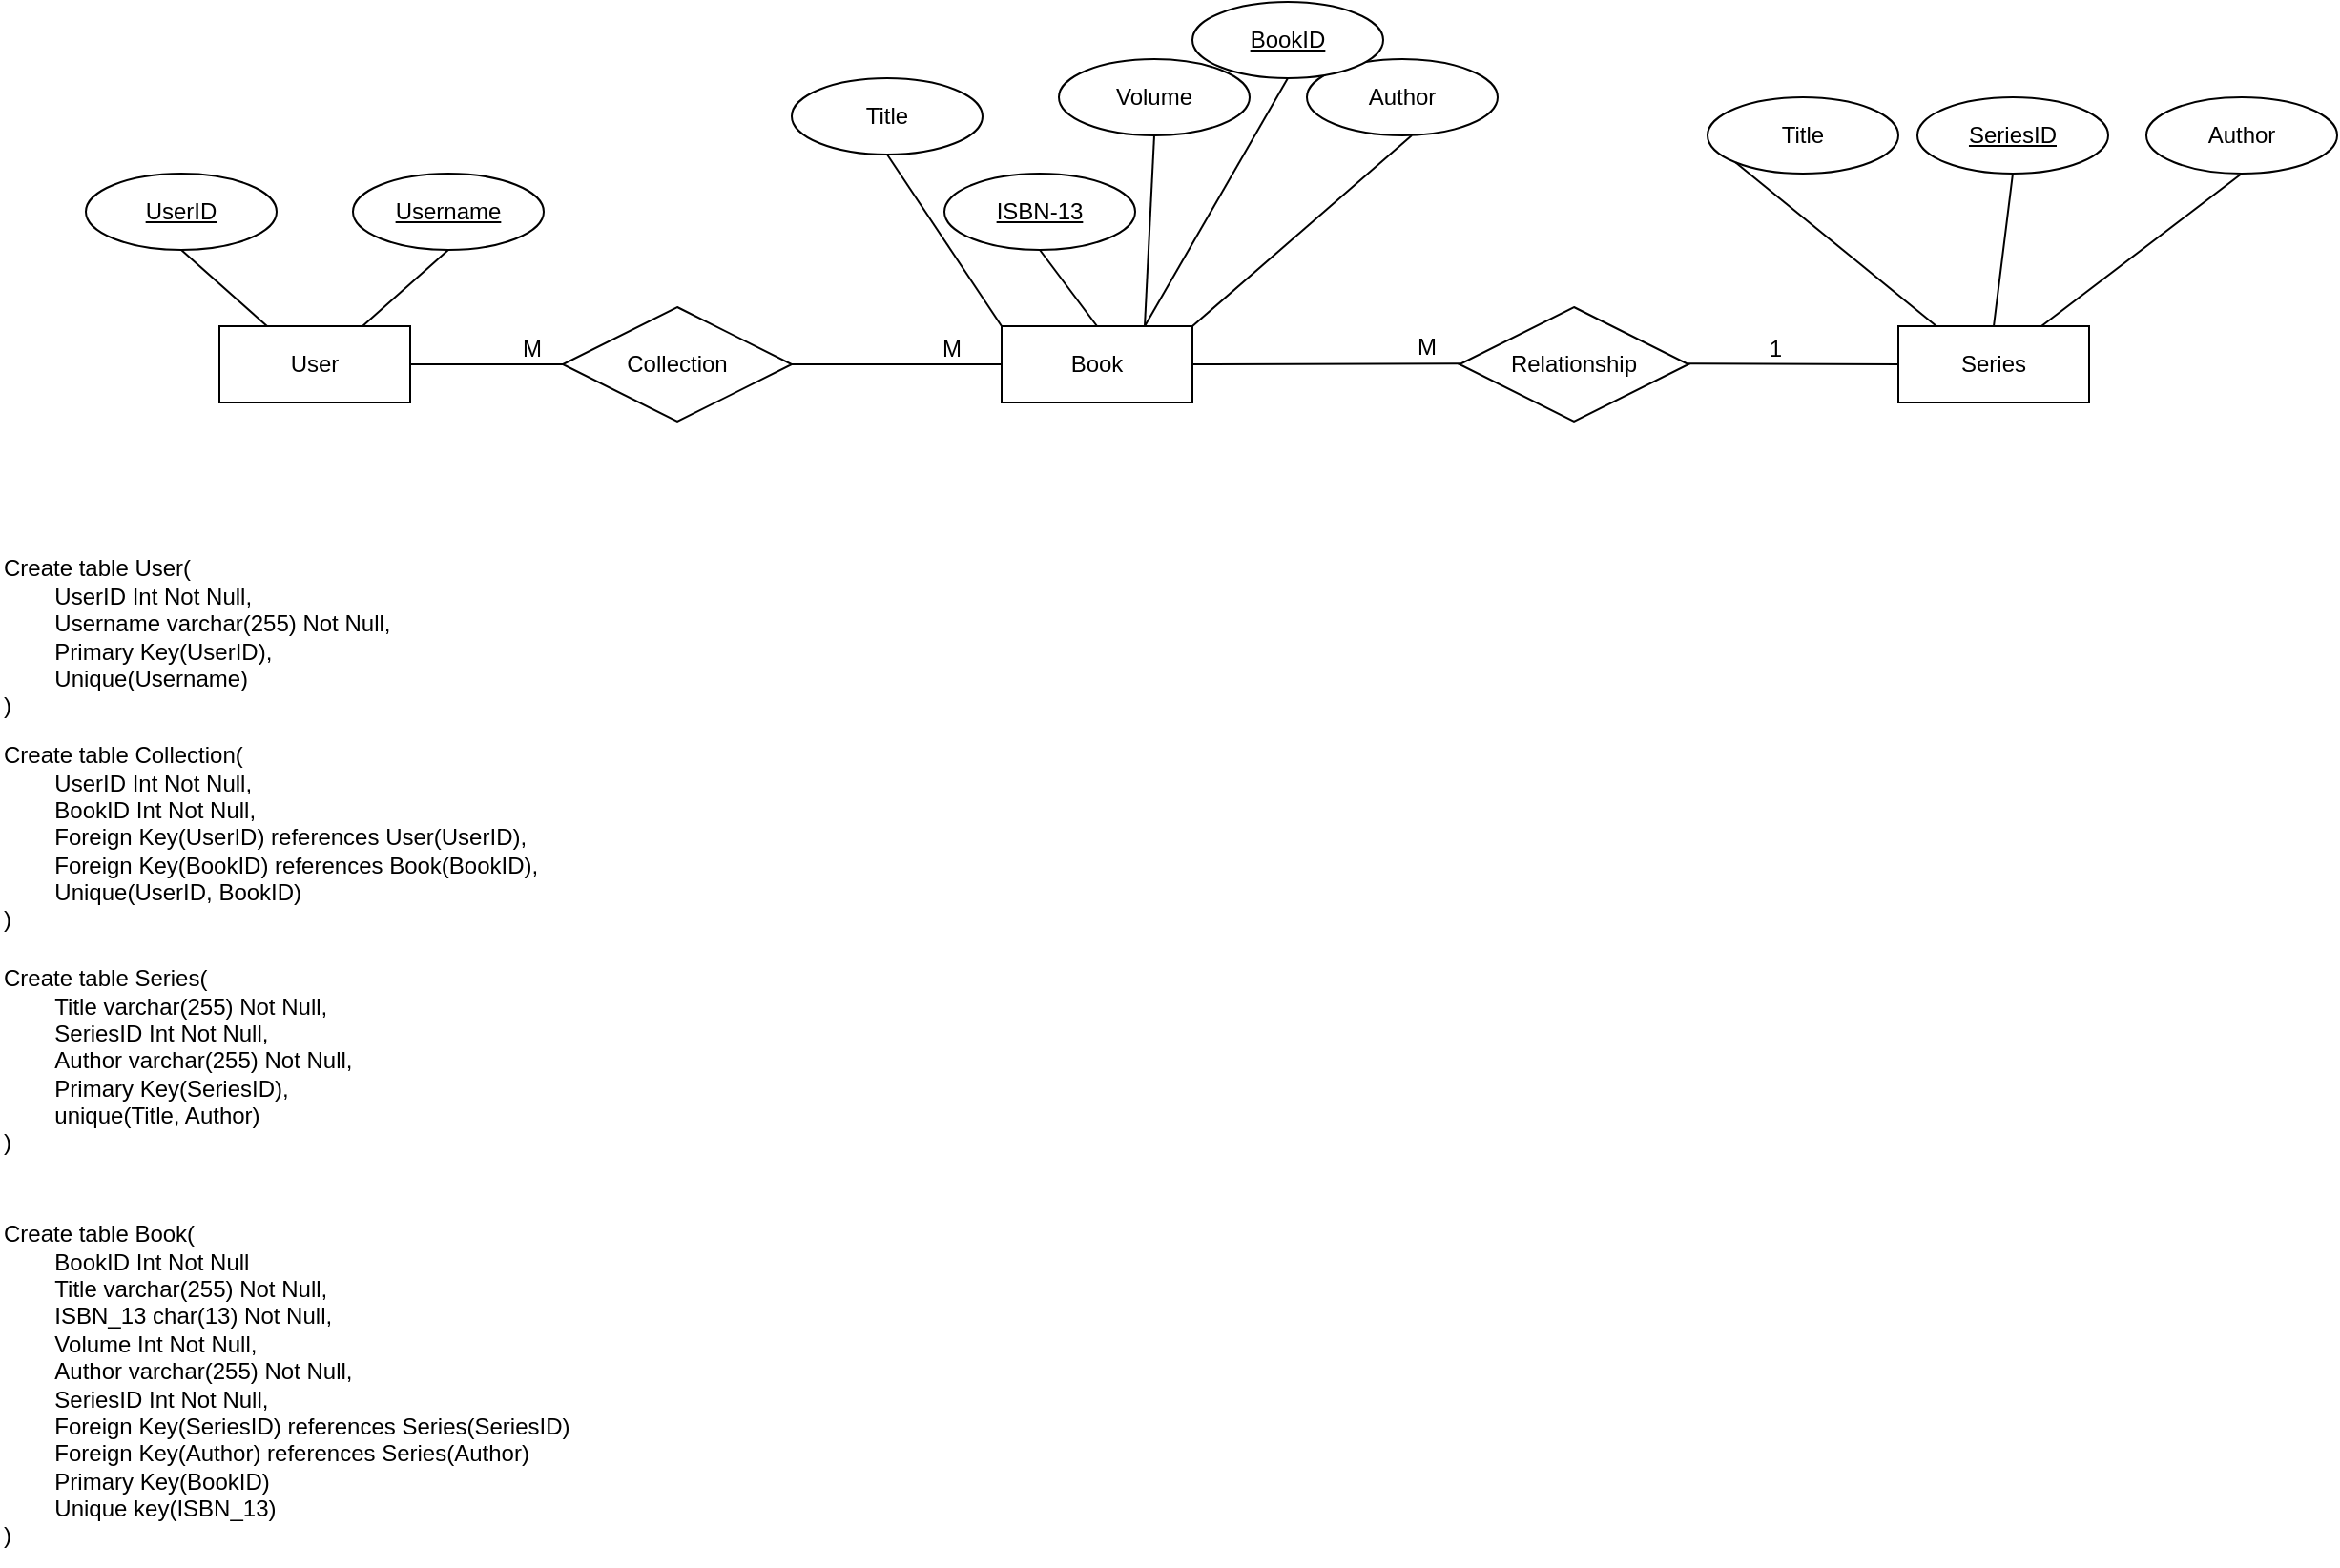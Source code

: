 <mxfile version="24.9.0">
  <diagram name="Page-1" id="CsN2DtvMr3goEj1-GDi9">
    <mxGraphModel dx="2157" dy="866" grid="1" gridSize="10" guides="1" tooltips="1" connect="1" arrows="1" fold="1" page="1" pageScale="1" pageWidth="850" pageHeight="1100" math="0" shadow="0">
      <root>
        <mxCell id="0" />
        <mxCell id="1" parent="0" />
        <mxCell id="HtQSewwXfFbixGyJDhGC-1" value="Book" style="whiteSpace=wrap;html=1;align=center;" vertex="1" parent="1">
          <mxGeometry x="150" y="170" width="100" height="40" as="geometry" />
        </mxCell>
        <mxCell id="HtQSewwXfFbixGyJDhGC-2" value="Series" style="whiteSpace=wrap;html=1;align=center;" vertex="1" parent="1">
          <mxGeometry x="620" y="170" width="100" height="40" as="geometry" />
        </mxCell>
        <mxCell id="HtQSewwXfFbixGyJDhGC-3" value="Title" style="ellipse;whiteSpace=wrap;html=1;align=center;" vertex="1" parent="1">
          <mxGeometry x="40" y="40" width="100" height="40" as="geometry" />
        </mxCell>
        <mxCell id="HtQSewwXfFbixGyJDhGC-5" value="Author" style="ellipse;whiteSpace=wrap;html=1;align=center;" vertex="1" parent="1">
          <mxGeometry x="750" y="50" width="100" height="40" as="geometry" />
        </mxCell>
        <mxCell id="HtQSewwXfFbixGyJDhGC-6" value="" style="endArrow=none;html=1;rounded=0;exitX=0.5;exitY=1;exitDx=0;exitDy=0;entryX=0;entryY=0;entryDx=0;entryDy=0;" edge="1" parent="1" source="HtQSewwXfFbixGyJDhGC-3" target="HtQSewwXfFbixGyJDhGC-1">
          <mxGeometry relative="1" as="geometry">
            <mxPoint x="60" y="290" as="sourcePoint" />
            <mxPoint x="220" y="290" as="targetPoint" />
          </mxGeometry>
        </mxCell>
        <mxCell id="HtQSewwXfFbixGyJDhGC-8" value="" style="endArrow=none;html=1;rounded=0;exitX=0.5;exitY=1;exitDx=0;exitDy=0;entryX=0.5;entryY=0;entryDx=0;entryDy=0;" edge="1" parent="1" source="HtQSewwXfFbixGyJDhGC-9" target="HtQSewwXfFbixGyJDhGC-1">
          <mxGeometry relative="1" as="geometry">
            <mxPoint x="200" y="280" as="sourcePoint" />
            <mxPoint x="360" y="280" as="targetPoint" />
          </mxGeometry>
        </mxCell>
        <mxCell id="HtQSewwXfFbixGyJDhGC-9" value="ISBN-13" style="ellipse;whiteSpace=wrap;html=1;align=center;fontStyle=4;" vertex="1" parent="1">
          <mxGeometry x="120" y="90" width="100" height="40" as="geometry" />
        </mxCell>
        <mxCell id="HtQSewwXfFbixGyJDhGC-10" value="" style="endArrow=none;html=1;rounded=0;exitX=0.5;exitY=1;exitDx=0;exitDy=0;entryX=0.75;entryY=0;entryDx=0;entryDy=0;" edge="1" parent="1" source="HtQSewwXfFbixGyJDhGC-5" target="HtQSewwXfFbixGyJDhGC-2">
          <mxGeometry relative="1" as="geometry">
            <mxPoint x="60" y="140" as="sourcePoint" />
            <mxPoint x="130" y="170" as="targetPoint" />
          </mxGeometry>
        </mxCell>
        <mxCell id="HtQSewwXfFbixGyJDhGC-11" value="Relationship" style="shape=rhombus;perimeter=rhombusPerimeter;whiteSpace=wrap;html=1;align=center;" vertex="1" parent="1">
          <mxGeometry x="390" y="160" width="120" height="60" as="geometry" />
        </mxCell>
        <mxCell id="HtQSewwXfFbixGyJDhGC-12" value="Title" style="ellipse;whiteSpace=wrap;html=1;align=center;" vertex="1" parent="1">
          <mxGeometry x="520" y="50" width="100" height="40" as="geometry" />
        </mxCell>
        <mxCell id="HtQSewwXfFbixGyJDhGC-13" value="" style="endArrow=none;html=1;rounded=0;exitX=0;exitY=1;exitDx=0;exitDy=0;entryX=0.2;entryY=0;entryDx=0;entryDy=0;entryPerimeter=0;" edge="1" parent="1" source="HtQSewwXfFbixGyJDhGC-12" target="HtQSewwXfFbixGyJDhGC-2">
          <mxGeometry relative="1" as="geometry">
            <mxPoint x="570" y="210" as="sourcePoint" />
            <mxPoint x="640" y="240" as="targetPoint" />
          </mxGeometry>
        </mxCell>
        <mxCell id="HtQSewwXfFbixGyJDhGC-14" value="Volume" style="ellipse;whiteSpace=wrap;html=1;align=center;" vertex="1" parent="1">
          <mxGeometry x="180" y="30" width="100" height="40" as="geometry" />
        </mxCell>
        <mxCell id="HtQSewwXfFbixGyJDhGC-15" value="" style="endArrow=none;html=1;rounded=0;exitX=0.5;exitY=1;exitDx=0;exitDy=0;entryX=0.75;entryY=0;entryDx=0;entryDy=0;" edge="1" parent="1" source="HtQSewwXfFbixGyJDhGC-14" target="HtQSewwXfFbixGyJDhGC-1">
          <mxGeometry relative="1" as="geometry">
            <mxPoint x="300" y="140" as="sourcePoint" />
            <mxPoint x="230" y="170" as="targetPoint" />
          </mxGeometry>
        </mxCell>
        <mxCell id="HtQSewwXfFbixGyJDhGC-16" value="&lt;u&gt;SeriesID&lt;/u&gt;" style="ellipse;whiteSpace=wrap;html=1;align=center;" vertex="1" parent="1">
          <mxGeometry x="630" y="50" width="100" height="40" as="geometry" />
        </mxCell>
        <mxCell id="HtQSewwXfFbixGyJDhGC-17" value="" style="endArrow=none;html=1;rounded=0;exitX=0.5;exitY=1;exitDx=0;exitDy=0;entryX=0.5;entryY=0;entryDx=0;entryDy=0;" edge="1" parent="1" source="HtQSewwXfFbixGyJDhGC-16" target="HtQSewwXfFbixGyJDhGC-2">
          <mxGeometry relative="1" as="geometry">
            <mxPoint x="545" y="214" as="sourcePoint" />
            <mxPoint x="590" y="250" as="targetPoint" />
          </mxGeometry>
        </mxCell>
        <mxCell id="HtQSewwXfFbixGyJDhGC-18" value="User" style="whiteSpace=wrap;html=1;align=center;" vertex="1" parent="1">
          <mxGeometry x="-260" y="170" width="100" height="40" as="geometry" />
        </mxCell>
        <mxCell id="HtQSewwXfFbixGyJDhGC-19" value="UserID" style="ellipse;whiteSpace=wrap;html=1;align=center;fontStyle=4;" vertex="1" parent="1">
          <mxGeometry x="-330" y="90" width="100" height="40" as="geometry" />
        </mxCell>
        <mxCell id="HtQSewwXfFbixGyJDhGC-21" value="&lt;u&gt;Username&lt;/u&gt;" style="ellipse;whiteSpace=wrap;html=1;align=center;" vertex="1" parent="1">
          <mxGeometry x="-190" y="90" width="100" height="40" as="geometry" />
        </mxCell>
        <mxCell id="HtQSewwXfFbixGyJDhGC-23" value="" style="endArrow=none;html=1;rounded=0;exitX=0.5;exitY=1;exitDx=0;exitDy=0;entryX=0.25;entryY=0;entryDx=0;entryDy=0;" edge="1" parent="1" source="HtQSewwXfFbixGyJDhGC-19" target="HtQSewwXfFbixGyJDhGC-18">
          <mxGeometry relative="1" as="geometry">
            <mxPoint x="70" y="480" as="sourcePoint" />
            <mxPoint x="35" y="570" as="targetPoint" />
          </mxGeometry>
        </mxCell>
        <mxCell id="HtQSewwXfFbixGyJDhGC-24" value="" style="endArrow=none;html=1;rounded=0;exitX=0.5;exitY=1;exitDx=0;exitDy=0;entryX=0.75;entryY=0;entryDx=0;entryDy=0;" edge="1" parent="1" source="HtQSewwXfFbixGyJDhGC-21" target="HtQSewwXfFbixGyJDhGC-18">
          <mxGeometry relative="1" as="geometry">
            <mxPoint x="80" y="490" as="sourcePoint" />
            <mxPoint x="110" y="530" as="targetPoint" />
          </mxGeometry>
        </mxCell>
        <mxCell id="HtQSewwXfFbixGyJDhGC-27" value="" style="endArrow=none;html=1;rounded=0;" edge="1" parent="1">
          <mxGeometry relative="1" as="geometry">
            <mxPoint x="510" y="189.62" as="sourcePoint" />
            <mxPoint x="560" y="190" as="targetPoint" />
            <Array as="points">
              <mxPoint x="620" y="190" />
            </Array>
          </mxGeometry>
        </mxCell>
        <mxCell id="HtQSewwXfFbixGyJDhGC-28" value="1" style="resizable=0;html=1;whiteSpace=wrap;align=right;verticalAlign=bottom;" connectable="0" vertex="1" parent="HtQSewwXfFbixGyJDhGC-27">
          <mxGeometry x="1" relative="1" as="geometry" />
        </mxCell>
        <mxCell id="HtQSewwXfFbixGyJDhGC-29" value="" style="endArrow=none;html=1;rounded=0;exitX=1;exitY=0.5;exitDx=0;exitDy=0;entryX=0;entryY=0.5;entryDx=0;entryDy=0;" edge="1" parent="1" source="HtQSewwXfFbixGyJDhGC-1">
          <mxGeometry relative="1" as="geometry">
            <mxPoint x="280" y="189.62" as="sourcePoint" />
            <mxPoint x="390" y="189.62" as="targetPoint" />
          </mxGeometry>
        </mxCell>
        <mxCell id="HtQSewwXfFbixGyJDhGC-30" value="M" style="resizable=0;html=1;whiteSpace=wrap;align=right;verticalAlign=bottom;" connectable="0" vertex="1" parent="HtQSewwXfFbixGyJDhGC-29">
          <mxGeometry x="1" relative="1" as="geometry">
            <mxPoint x="-10" as="offset" />
          </mxGeometry>
        </mxCell>
        <mxCell id="HtQSewwXfFbixGyJDhGC-34" value="" style="endArrow=none;html=1;rounded=0;exitX=1;exitY=0.5;exitDx=0;exitDy=0;entryX=0;entryY=0.5;entryDx=0;entryDy=0;" edge="1" parent="1" source="HtQSewwXfFbixGyJDhGC-36" target="HtQSewwXfFbixGyJDhGC-1">
          <mxGeometry relative="1" as="geometry">
            <mxPoint x="240" y="300" as="sourcePoint" />
            <mxPoint x="335" y="300" as="targetPoint" />
          </mxGeometry>
        </mxCell>
        <mxCell id="HtQSewwXfFbixGyJDhGC-35" value="M" style="resizable=0;html=1;whiteSpace=wrap;align=right;verticalAlign=bottom;" connectable="0" vertex="1" parent="HtQSewwXfFbixGyJDhGC-34">
          <mxGeometry x="1" relative="1" as="geometry">
            <mxPoint x="-20" as="offset" />
          </mxGeometry>
        </mxCell>
        <mxCell id="HtQSewwXfFbixGyJDhGC-36" value="Collection" style="shape=rhombus;perimeter=rhombusPerimeter;whiteSpace=wrap;html=1;align=center;" vertex="1" parent="1">
          <mxGeometry x="-80" y="160" width="120" height="60" as="geometry" />
        </mxCell>
        <mxCell id="HtQSewwXfFbixGyJDhGC-38" value="" style="endArrow=none;html=1;rounded=0;entryX=0;entryY=0.5;entryDx=0;entryDy=0;exitX=1;exitY=0.5;exitDx=0;exitDy=0;" edge="1" parent="1" source="HtQSewwXfFbixGyJDhGC-18" target="HtQSewwXfFbixGyJDhGC-36">
          <mxGeometry relative="1" as="geometry">
            <mxPoint x="209.62" y="440" as="sourcePoint" />
            <mxPoint x="209.62" y="390" as="targetPoint" />
          </mxGeometry>
        </mxCell>
        <mxCell id="HtQSewwXfFbixGyJDhGC-39" value="M" style="resizable=0;html=1;whiteSpace=wrap;align=right;verticalAlign=bottom;" connectable="0" vertex="1" parent="HtQSewwXfFbixGyJDhGC-38">
          <mxGeometry x="1" relative="1" as="geometry">
            <mxPoint x="-10" as="offset" />
          </mxGeometry>
        </mxCell>
        <mxCell id="HtQSewwXfFbixGyJDhGC-40" value="&lt;div align=&quot;left&quot;&gt;Create table Series(&lt;/div&gt;&lt;div align=&quot;left&quot;&gt;&lt;span style=&quot;white-space: pre;&quot;&gt;&#x9;&lt;/span&gt;Title varchar(255) Not Null,&lt;/div&gt;&lt;div align=&quot;left&quot;&gt;&lt;span style=&quot;white-space: pre;&quot;&gt;&#x9;&lt;/span&gt;SeriesID Int Not Null,&lt;/div&gt;&lt;div align=&quot;left&quot;&gt;&lt;span style=&quot;white-space: pre;&quot;&gt;&#x9;&lt;/span&gt;Author varchar(255) Not Null,&lt;br&gt;&lt;/div&gt;&lt;div align=&quot;left&quot;&gt;&lt;span style=&quot;white-space: pre;&quot;&gt;&#x9;&lt;/span&gt;Primary Key(SeriesID),&lt;/div&gt;&lt;div align=&quot;left&quot;&gt;&lt;span style=&quot;white-space: pre;&quot;&gt;&#x9;&lt;/span&gt;unique(Title, Author)&lt;br&gt;&lt;/div&gt;&lt;div align=&quot;left&quot;&gt;)&lt;/div&gt;" style="text;html=1;align=left;verticalAlign=middle;resizable=0;points=[];autosize=1;strokeColor=none;fillColor=none;" vertex="1" parent="1">
          <mxGeometry x="-375" y="500" width="210" height="110" as="geometry" />
        </mxCell>
        <mxCell id="HtQSewwXfFbixGyJDhGC-41" value="&lt;div align=&quot;left&quot;&gt;Create table Book(&lt;/div&gt;&lt;div align=&quot;left&quot;&gt;&lt;span style=&quot;white-space: pre;&quot;&gt;&#x9;&lt;/span&gt;BookID Int Not Null&lt;br&gt;&lt;/div&gt;&lt;div&gt;&lt;span style=&quot;white-space: pre;&quot;&gt;&#x9;&lt;/span&gt;Title varchar(255) Not Null,&lt;/div&gt;&lt;div&gt;&lt;span style=&quot;white-space: pre;&quot;&gt;&#x9;&lt;/span&gt;ISBN_13 char(13) Not Null,&lt;/div&gt;&lt;div&gt;&lt;span style=&quot;white-space: pre;&quot;&gt;&#x9;&lt;/span&gt;Volume Int Not Null,&lt;/div&gt;&lt;div&gt;&lt;span style=&quot;white-space: pre;&quot;&gt;&#x9;&lt;/span&gt;Author varchar(255) Not Null,&lt;/div&gt;&lt;div&gt;&lt;span style=&quot;white-space: pre;&quot;&gt;&#x9;&lt;/span&gt;SeriesID Int Not Null,&lt;/div&gt;&lt;div&gt;&lt;span style=&quot;white-space: pre;&quot;&gt;&#x9;&lt;/span&gt;Foreign Key(SeriesID) references Series(SeriesID)&lt;br&gt;&lt;/div&gt;&lt;div&gt;&lt;span style=&quot;white-space: pre;&quot;&gt;&lt;span style=&quot;white-space: pre;&quot;&gt;&#x9;&lt;/span&gt;Foreign Key(Author) references Series(Author)&lt;/span&gt;&lt;/div&gt;&lt;div&gt;&lt;span style=&quot;white-space: pre;&quot;&gt;&lt;span style=&quot;white-space: pre;&quot;&gt;&#x9;&lt;/span&gt;Primary Key(BookID)&#x9;&lt;/span&gt;&lt;/div&gt;&lt;div&gt;&lt;span style=&quot;white-space: pre;&quot;&gt;&#x9;Unique&lt;/span&gt; key(ISBN_13)&lt;/div&gt;&lt;div align=&quot;left&quot;&gt;)&lt;/div&gt;" style="text;html=1;align=left;verticalAlign=middle;resizable=0;points=[];autosize=1;strokeColor=none;fillColor=none;" vertex="1" parent="1">
          <mxGeometry x="-375" y="630" width="320" height="190" as="geometry" />
        </mxCell>
        <mxCell id="HtQSewwXfFbixGyJDhGC-42" value="Author" style="ellipse;whiteSpace=wrap;html=1;align=center;" vertex="1" parent="1">
          <mxGeometry x="310" y="30" width="100" height="40" as="geometry" />
        </mxCell>
        <mxCell id="HtQSewwXfFbixGyJDhGC-43" value="" style="endArrow=none;html=1;rounded=0;exitX=0.5;exitY=1;exitDx=0;exitDy=0;entryX=1;entryY=0;entryDx=0;entryDy=0;" edge="1" parent="1" target="HtQSewwXfFbixGyJDhGC-1">
          <mxGeometry relative="1" as="geometry">
            <mxPoint x="365" y="70" as="sourcePoint" />
            <mxPoint x="260" y="150" as="targetPoint" />
          </mxGeometry>
        </mxCell>
        <mxCell id="HtQSewwXfFbixGyJDhGC-44" value="&lt;u&gt;BookID&lt;/u&gt;" style="ellipse;whiteSpace=wrap;html=1;align=center;" vertex="1" parent="1">
          <mxGeometry x="250" width="100" height="40" as="geometry" />
        </mxCell>
        <mxCell id="HtQSewwXfFbixGyJDhGC-45" value="" style="endArrow=none;html=1;rounded=0;exitX=0.5;exitY=1;exitDx=0;exitDy=0;entryX=0.75;entryY=0;entryDx=0;entryDy=0;" edge="1" parent="1" source="HtQSewwXfFbixGyJDhGC-44" target="HtQSewwXfFbixGyJDhGC-1">
          <mxGeometry relative="1" as="geometry">
            <mxPoint x="375" y="80" as="sourcePoint" />
            <mxPoint x="260" y="180" as="targetPoint" />
          </mxGeometry>
        </mxCell>
        <mxCell id="HtQSewwXfFbixGyJDhGC-46" value="&lt;div align=&quot;left&quot;&gt;Create table User(&lt;/div&gt;&lt;div align=&quot;left&quot;&gt;&lt;span style=&quot;white-space: pre;&quot;&gt;&#x9;&lt;/span&gt;UserID Int Not Null,&lt;/div&gt;&lt;div align=&quot;left&quot;&gt;&lt;span style=&quot;white-space: pre;&quot;&gt;&#x9;&lt;/span&gt;Username varchar(255) Not Null,&lt;/div&gt;&lt;div align=&quot;left&quot;&gt;&lt;span style=&quot;white-space: pre;&quot;&gt;&#x9;&lt;/span&gt;Primary Key(UserID),&lt;/div&gt;&lt;div align=&quot;left&quot;&gt;&lt;span style=&quot;white-space: pre;&quot;&gt;&#x9;&lt;/span&gt;Unique(Username)&lt;br&gt;&lt;/div&gt;&lt;div align=&quot;left&quot;&gt;)&lt;/div&gt;" style="text;html=1;align=left;verticalAlign=middle;resizable=0;points=[];autosize=1;strokeColor=none;fillColor=none;" vertex="1" parent="1">
          <mxGeometry x="-375" y="283" width="230" height="100" as="geometry" />
        </mxCell>
        <mxCell id="HtQSewwXfFbixGyJDhGC-47" value="&lt;div align=&quot;left&quot;&gt;Create table Collection(&lt;/div&gt;&lt;div align=&quot;left&quot;&gt;&lt;span style=&quot;white-space: pre;&quot;&gt;&#x9;&lt;/span&gt;UserID Int Not Null,&lt;/div&gt;&lt;div align=&quot;left&quot;&gt;&lt;span style=&quot;white-space: pre;&quot;&gt;&#x9;&lt;/span&gt;BookID Int Not Null,&lt;/div&gt;&lt;div align=&quot;left&quot;&gt;&lt;span style=&quot;white-space: pre;&quot;&gt;&#x9;&lt;/span&gt;Foreign Key(UserID) references User(UserID),&lt;/div&gt;&lt;div align=&quot;left&quot;&gt;&lt;span style=&quot;white-space: pre;&quot;&gt;&#x9;&lt;/span&gt;Foreign Key(BookID) references Book(BookID),&lt;/div&gt;&lt;div align=&quot;left&quot;&gt;&lt;span style=&quot;white-space: pre;&quot;&gt;&#x9;&lt;/span&gt;Unique(UserID, BookID)&lt;br&gt;&lt;/div&gt;&lt;div align=&quot;left&quot;&gt;)&lt;/div&gt;" style="text;html=1;align=left;verticalAlign=middle;resizable=0;points=[];autosize=1;strokeColor=none;fillColor=none;" vertex="1" parent="1">
          <mxGeometry x="-375" y="383" width="300" height="110" as="geometry" />
        </mxCell>
      </root>
    </mxGraphModel>
  </diagram>
</mxfile>
